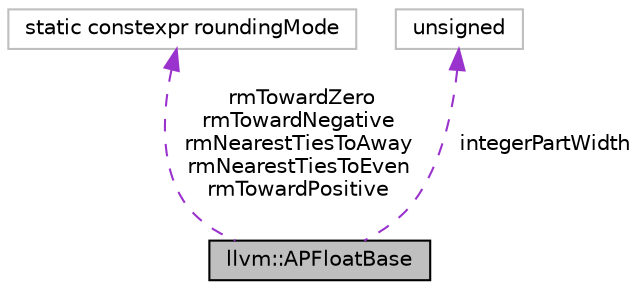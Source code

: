 digraph "llvm::APFloatBase"
{
 // LATEX_PDF_SIZE
  bgcolor="transparent";
  edge [fontname="Helvetica",fontsize="10",labelfontname="Helvetica",labelfontsize="10"];
  node [fontname="Helvetica",fontsize="10",shape=record];
  Node1 [label="llvm::APFloatBase",height=0.2,width=0.4,color="black", fillcolor="grey75", style="filled", fontcolor="black",tooltip="A self-contained host- and target-independent arbitrary-precision floating-point software implementat..."];
  Node2 -> Node1 [dir="back",color="darkorchid3",fontsize="10",style="dashed",label=" rmTowardZero\nrmTowardNegative\nrmNearestTiesToAway\nrmNearestTiesToEven\nrmTowardPositive" ,fontname="Helvetica"];
  Node2 [label="static constexpr roundingMode",height=0.2,width=0.4,color="grey75",tooltip=" "];
  Node3 -> Node1 [dir="back",color="darkorchid3",fontsize="10",style="dashed",label=" integerPartWidth" ,fontname="Helvetica"];
  Node3 [label="unsigned",height=0.2,width=0.4,color="grey75",tooltip=" "];
}
